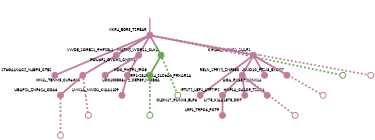 strict digraph  {
graph[splines=false]; nodesep=0.7; rankdir=TB; ranksep=0.6; forcelabels=true; dpi=600; size=2.5;
0 [color="#c27ba0ff", fillcolor="#c27ba0ff", fixedsize=true, fontname=Lato, fontsize="12pt", height="0.25", label="", penwidth=3, shape=circle, style=filled, xlabel=XKR4_EGR3_TSPEAR];
1 [color="#c27ba0ff", fillcolor="#c27ba0ff", fixedsize=true, fontname=Lato, fontsize="12pt", height="0.25", label="", penwidth=3, shape=circle, style=filled, xlabel=ST6GALNAC2_N4BP3_CTBS];
3 [color="#c27ba0ff", fillcolor="#c27ba0ff", fixedsize=true, fontname=Lato, fontsize="12pt", height="0.25", label="", penwidth=3, shape=circle, style=filled, xlabel=HN1L_TENM3_C19orf45];
8 [color="#c27ba0ff", fillcolor="#c27ba0ff", fixedsize=true, fontname=Lato, fontsize="12pt", height="0.25", label="", penwidth=3, shape=circle, style=filled, xlabel=VWDE_SORBS1_PHF20L1];
11 [color="#c27ba0ff", fillcolor="#c27ba0ff", fixedsize=true, fontname=Lato, fontsize="12pt", height="0.25", label="", penwidth=3, shape=circle, style=filled, xlabel=POU6F1_OVCH2_CNOT1];
12 [color="#6aa84fff", fillcolor="#6aa84fff", fixedsize=true, fontname=Lato, fontsize="12pt", height="0.25", label="", penwidth=3, shape=circle, style=filled, xlabel=MATN2_WDR11_CLK4];
13 [color="#c27ba0ff", fillcolor="#c27ba0ff", fixedsize=true, fontname=Lato, fontsize="12pt", height="0.25", label="", penwidth=3, shape=circle, style=filled, xlabel=KIF13B_PLXNC1_SULF1];
20 [color="#6aa84fff", fillcolor="#6aa84fff", fixedsize=true, fontname=Lato, fontsize="12pt", height="0.25", label="", penwidth=3, shape=circle, style=solid, xlabel=""];
23 [color="#c27ba0ff", fillcolor="#c27ba0ff", fixedsize=true, fontname=Lato, fontsize="12pt", height="0.25", label="", penwidth=3, shape=circle, style=solid, xlabel=""];
14 [color="#c27ba0ff", fillcolor="#c27ba0ff", fixedsize=true, fontname=Lato, fontsize="12pt", height="0.25", label="", penwidth=3, shape=circle, style=filled, xlabel=UBAP2L_ZNF624_COA6];
24 [color="#c27ba0ff", fillcolor="#c27ba0ff", fixedsize=true, fontname=Lato, fontsize="12pt", height="0.25", label="", penwidth=3, shape=circle, style=solid, xlabel=""];
4 [color="#c27ba0ff", fillcolor="#c27ba0ff", fixedsize=true, fontname=Lato, fontsize="12pt", height="0.25", label="", penwidth=3, shape=circle, style=filled, xlabel=IFT172_LEF1_ATF7IP2];
9 [color="#c27ba0ff", fillcolor="#c27ba0ff", fixedsize=true, fontname=Lato, fontsize="12pt", height="0.25", label="", penwidth=3, shape=circle, style=filled, xlabel=LRP1_TRPC6_PCTP];
7 [color="#6aa84fff", fillcolor="#6aa84fff", fixedsize=true, fontname=Lato, fontsize="12pt", height="0.25", label="", penwidth=3, shape=circle, style=filled, xlabel=HDC_PHTF1_IPO8];
21 [color="#6aa84fff", fillcolor="#6aa84fff", fixedsize=true, fontname=Lato, fontsize="12pt", height="0.25", label="", penwidth=3, shape=circle, style=solid, xlabel=""];
6 [color="#c27ba0ff", fillcolor="#c27ba0ff", fixedsize=true, fontname=Lato, fontsize="12pt", height="0.25", label="", penwidth=3, shape=circle, style=filled, xlabel=LOC100506472_CEP89_MOB3A];
15 [color="#c27ba0ff", fillcolor="#c27ba0ff", fixedsize=true, fontname=Lato, fontsize="12pt", height="0.25", label="", penwidth=3, shape=circle, style=filled, xlabel="RP1-234P15.4_SLC6A6_PRKAR1A"];
22 [color="#6aa84fff", fillcolor="#6aa84fff", fixedsize=true, fontname=Lato, fontsize="12pt", height="0.25", label="", penwidth=3, shape=circle, style=solid, xlabel=""];
2 [color="#c27ba0ff", fillcolor="#c27ba0ff", fixedsize=true, fontname=Lato, fontsize="12pt", height="0.25", label="", penwidth=3, shape=circle, style=filled, xlabel=CLDN17_RUNX3_ELP6];
17 [color="#c27ba0ff", fillcolor="#c27ba0ff", fixedsize=true, fontname=Lato, fontsize="12pt", height="0.25", label="", penwidth=3, shape=circle, style=filled, xlabel=RELN_SPRY2_ZNF350];
18 [color="#c27ba0ff", fillcolor="#c27ba0ff", fixedsize=true, fontname=Lato, fontsize="12pt", height="0.25", label="", penwidth=3, shape=circle, style=filled, xlabel=AGA_RABEP2_SNX14];
19 [color="#c27ba0ff", fillcolor="#c27ba0ff", fixedsize=true, fontname=Lato, fontsize="12pt", height="0.25", label="", penwidth=3, shape=circle, style=filled, xlabel=JMJD1C_FTSJ3_EXOC7];
25 [color="#c27ba0ff", fillcolor="#c27ba0ff", fixedsize=true, fontname=Lato, fontsize="12pt", height="0.25", label="", penwidth=3, shape=circle, style=solid, xlabel=""];
26 [color="#c27ba0ff", fillcolor="#c27ba0ff", fixedsize=true, fontname=Lato, fontsize="12pt", height="0.25", label="", penwidth=3, shape=circle, style=solid, xlabel=""];
16 [color="#c27ba0ff", fillcolor="#c27ba0ff", fixedsize=true, fontname=Lato, fontsize="12pt", height="0.25", label="", penwidth=3, shape=circle, style=filled, xlabel=LMX1A_NWD1_KIAA1109];
5 [color="#c27ba0ff", fillcolor="#c27ba0ff", fixedsize=true, fontname=Lato, fontsize="12pt", height="0.25", label="", penwidth=3, shape=circle, style=filled, xlabel=LY75_KIAA1875_DCT];
10 [color="#c27ba0ff", fillcolor="#c27ba0ff", fixedsize=true, fontname=Lato, fontsize="12pt", height="0.25", label="", penwidth=3, shape=circle, style=filled, xlabel=HNF1A_CALCR_TSSC4];
27 [color="#c27ba0ff", fillcolor="#c27ba0ff", fixedsize=true, fontname=Lato, fontsize="12pt", height="0.25", label="", penwidth=3, shape=circle, style=solid, xlabel=""];
normal [label="", penwidth=3, style=invis, xlabel=XKR4_EGR3_TSPEAR];
0 -> 1  [arrowsize=0, color="#c27ba0ff;0.5:#c27ba0ff", minlen="2.0", penwidth="5.5", style=solid];
0 -> 3  [arrowsize=0, color="#c27ba0ff;0.5:#c27ba0ff", minlen="2.0", penwidth="5.5", style=solid];
0 -> 8  [arrowsize=0, color="#c27ba0ff;0.5:#c27ba0ff", minlen="1.5999999046325684", penwidth="5.5", style=solid];
0 -> 11  [arrowsize=0, color="#c27ba0ff;0.5:#c27ba0ff", minlen="1.1999999284744263", penwidth="5.5", style=solid];
0 -> 12  [arrowsize=0, color="#c27ba0ff;0.5:#6aa84fff", minlen="1.1999999284744263", penwidth="5.5", style=solid];
0 -> 13  [arrowsize=0, color="#c27ba0ff;0.5:#c27ba0ff", minlen="1.1999999284744263", penwidth="5.5", style=solid];
0 -> 20  [arrowsize=0, color="#c27ba0ff;0.5:#6aa84fff", minlen="2.0", penwidth=5, style=dashed];
0 -> 23  [arrowsize=0, color="#c27ba0ff;0.5:#c27ba0ff", minlen="2.0", penwidth=5, style=dashed];
3 -> 14  [arrowsize=0, color="#c27ba0ff;0.5:#c27ba0ff", minlen="1.0", penwidth="5.5", style=solid];
3 -> 24  [arrowsize=0, color="#c27ba0ff;0.5:#c27ba0ff", minlen="2.0", penwidth=5, style=dashed];
11 -> 6  [arrowsize=0, color="#c27ba0ff;0.5:#c27ba0ff", minlen="1.5999999046325684", penwidth="5.5", style=solid];
11 -> 15  [arrowsize=0, color="#c27ba0ff;0.5:#c27ba0ff", minlen="1.0", penwidth="5.5", style=solid];
12 -> 7  [arrowsize=0, color="#6aa84fff;0.5:#6aa84fff", minlen="1.5999999046325684", penwidth="5.5", style=solid];
12 -> 22  [arrowsize=0, color="#6aa84fff;0.5:#6aa84fff", minlen="2.0", penwidth=5, style=dashed];
13 -> 2  [arrowsize=0, color="#c27ba0ff;0.5:#c27ba0ff", minlen="2.0", penwidth="5.5", style=solid];
13 -> 17  [arrowsize=0, color="#c27ba0ff;0.5:#c27ba0ff", minlen="1.0", penwidth="5.5", style=solid];
13 -> 18  [arrowsize=0, color="#c27ba0ff;0.5:#c27ba0ff", minlen="1.0", penwidth="5.5", style=solid];
13 -> 19  [arrowsize=0, color="#c27ba0ff;0.5:#c27ba0ff", minlen="1.0", penwidth="5.5", style=solid];
13 -> 25  [arrowsize=0, color="#c27ba0ff;0.5:#c27ba0ff", minlen="2.0", penwidth=5, style=dashed];
14 -> 26  [arrowsize=0, color="#c27ba0ff;0.5:#c27ba0ff", minlen="2.0", penwidth=5, style=dashed];
4 -> 9  [arrowsize=0, color="#c27ba0ff;0.5:#c27ba0ff", minlen="1.5999999046325684", penwidth="5.5", style=solid];
7 -> 21  [arrowsize=0, color="#6aa84fff;0.5:#6aa84fff", minlen="2.0", penwidth=5, style=dashed];
15 -> 16  [arrowsize=0, color="#c27ba0ff;0.5:#c27ba0ff", minlen="1.0", penwidth="5.5", style=solid];
17 -> 4  [arrowsize=0, color="#c27ba0ff;0.5:#c27ba0ff", minlen="1.7999999523162842", penwidth="5.5", style=solid];
17 -> 5  [arrowsize=0, color="#c27ba0ff;0.5:#c27ba0ff", minlen="1.5999999046325684", penwidth="5.5", style=solid];
17 -> 10  [arrowsize=0, color="#c27ba0ff;0.5:#c27ba0ff", minlen="1.399999976158142", penwidth="5.5", style=solid];
17 -> 27  [arrowsize=0, color="#c27ba0ff;0.5:#c27ba0ff", minlen="2.0", penwidth=5, style=dashed];
normal -> 0  [arrowsize=0, color="#c27ba0ff", label="", penwidth=4, style=solid];
}
